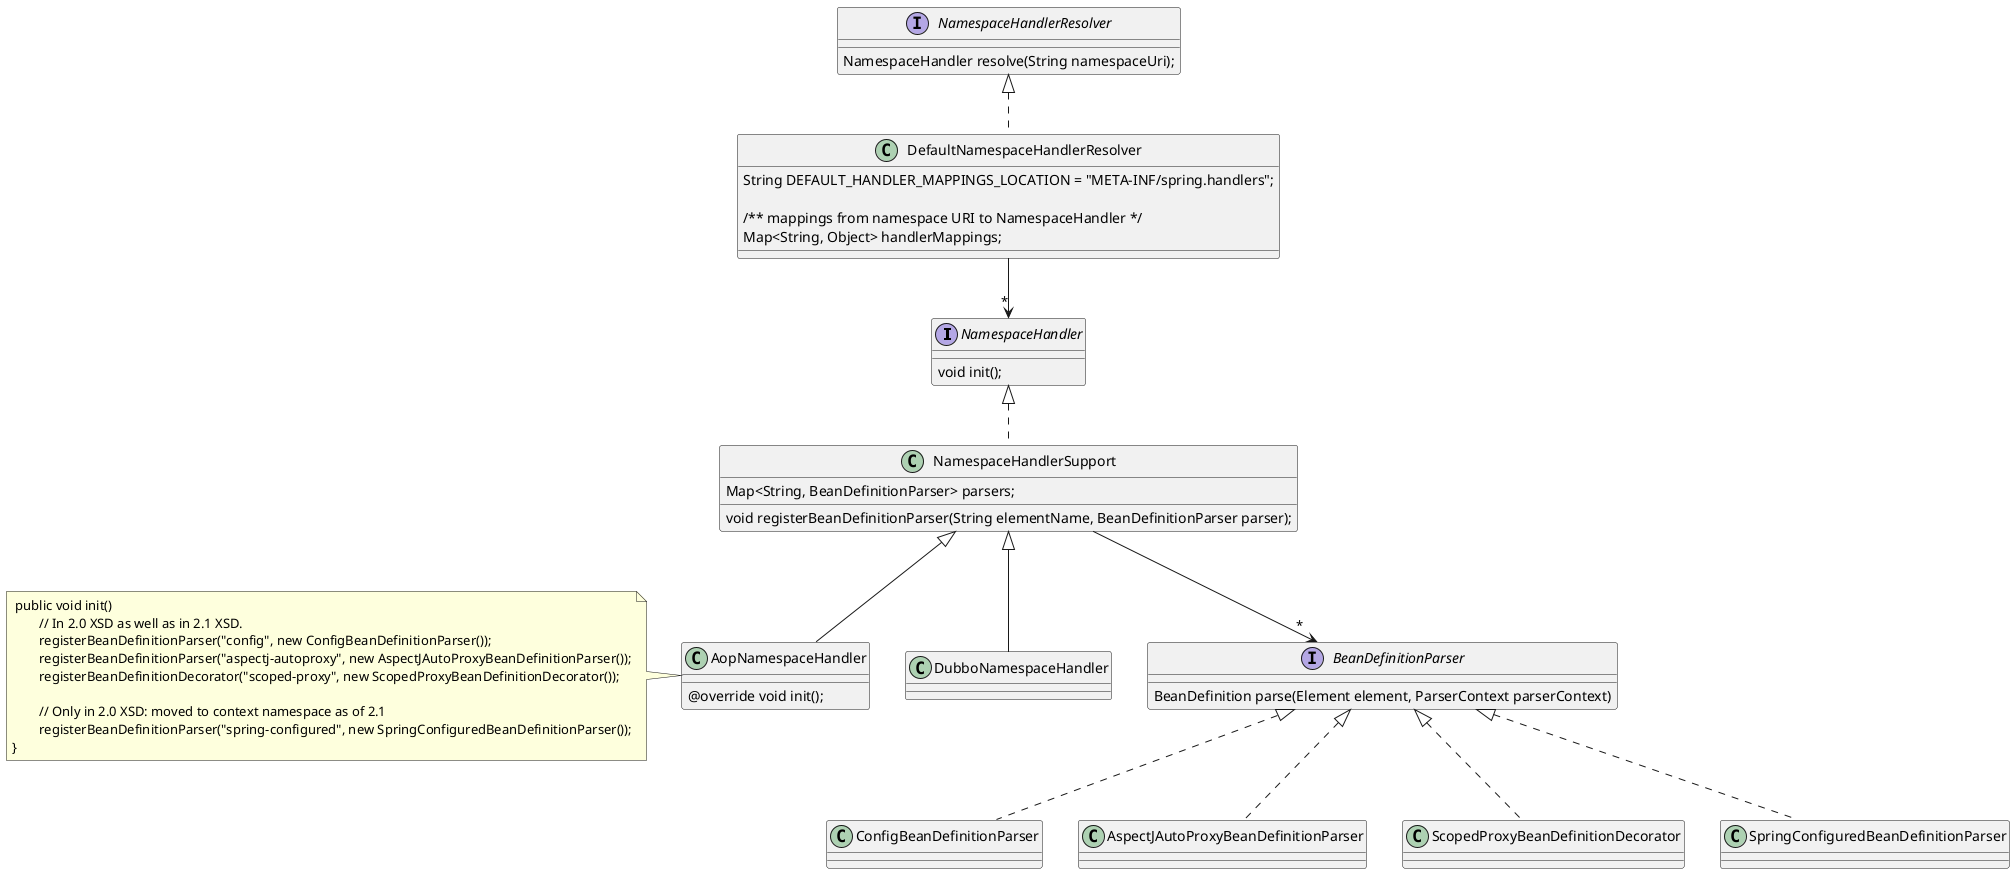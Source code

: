 @startuml


interface NamespaceHandler
abstract NamespaceHandlerSupport
class  AopNamespaceHandler
note left of  AopNamespaceHandler
  public void init()
		// In 2.0 XSD as well as in 2.1 XSD.
		registerBeanDefinitionParser("config", new ConfigBeanDefinitionParser());
		registerBeanDefinitionParser("aspectj-autoproxy", new AspectJAutoProxyBeanDefinitionParser());
		registerBeanDefinitionDecorator("scoped-proxy", new ScopedProxyBeanDefinitionDecorator());

		// Only in 2.0 XSD: moved to context namespace as of 2.1
		registerBeanDefinitionParser("spring-configured", new SpringConfiguredBeanDefinitionParser());
	}
end note

class  DubboNamespaceHandler
interface NamespaceHandlerResolver
class  DefaultNamespaceHandlerResolver

interface BeanDefinitionParser


NamespaceHandlerResolver <|.. DefaultNamespaceHandlerResolver
NamespaceHandler  <|.. NamespaceHandlerSupport
NamespaceHandlerSupport <|-- AopNamespaceHandler
NamespaceHandlerSupport <|-- DubboNamespaceHandler
DefaultNamespaceHandlerResolver --> "*" NamespaceHandler
NamespaceHandlerSupport  --> "*" BeanDefinitionParser

BeanDefinitionParser  <|.. ConfigBeanDefinitionParser
BeanDefinitionParser  <|.. AspectJAutoProxyBeanDefinitionParser
BeanDefinitionParser  <|.. ScopedProxyBeanDefinitionDecorator
BeanDefinitionParser  <|.. SpringConfiguredBeanDefinitionParser

interface NamespaceHandler {
  void init();
}

class AopNamespaceHandler {
  @override void init();
}


interface NamespaceHandlerResolver {
    NamespaceHandler resolve(String namespaceUri);
}

interface BeanDefinitionParser {
   BeanDefinition parse(Element element, ParserContext parserContext)
}


class NamespaceHandlerSupport {
   Map<String, BeanDefinitionParser> parsers;

   void registerBeanDefinitionParser(String elementName, BeanDefinitionParser parser);
}
class DefaultNamespaceHandlerResolver {
   String DEFAULT_HANDLER_MAPPINGS_LOCATION = "META-INF/spring.handlers";

   /** mappings from namespace URI to NamespaceHandler */
   Map<String, Object> handlerMappings;
}


@enduml